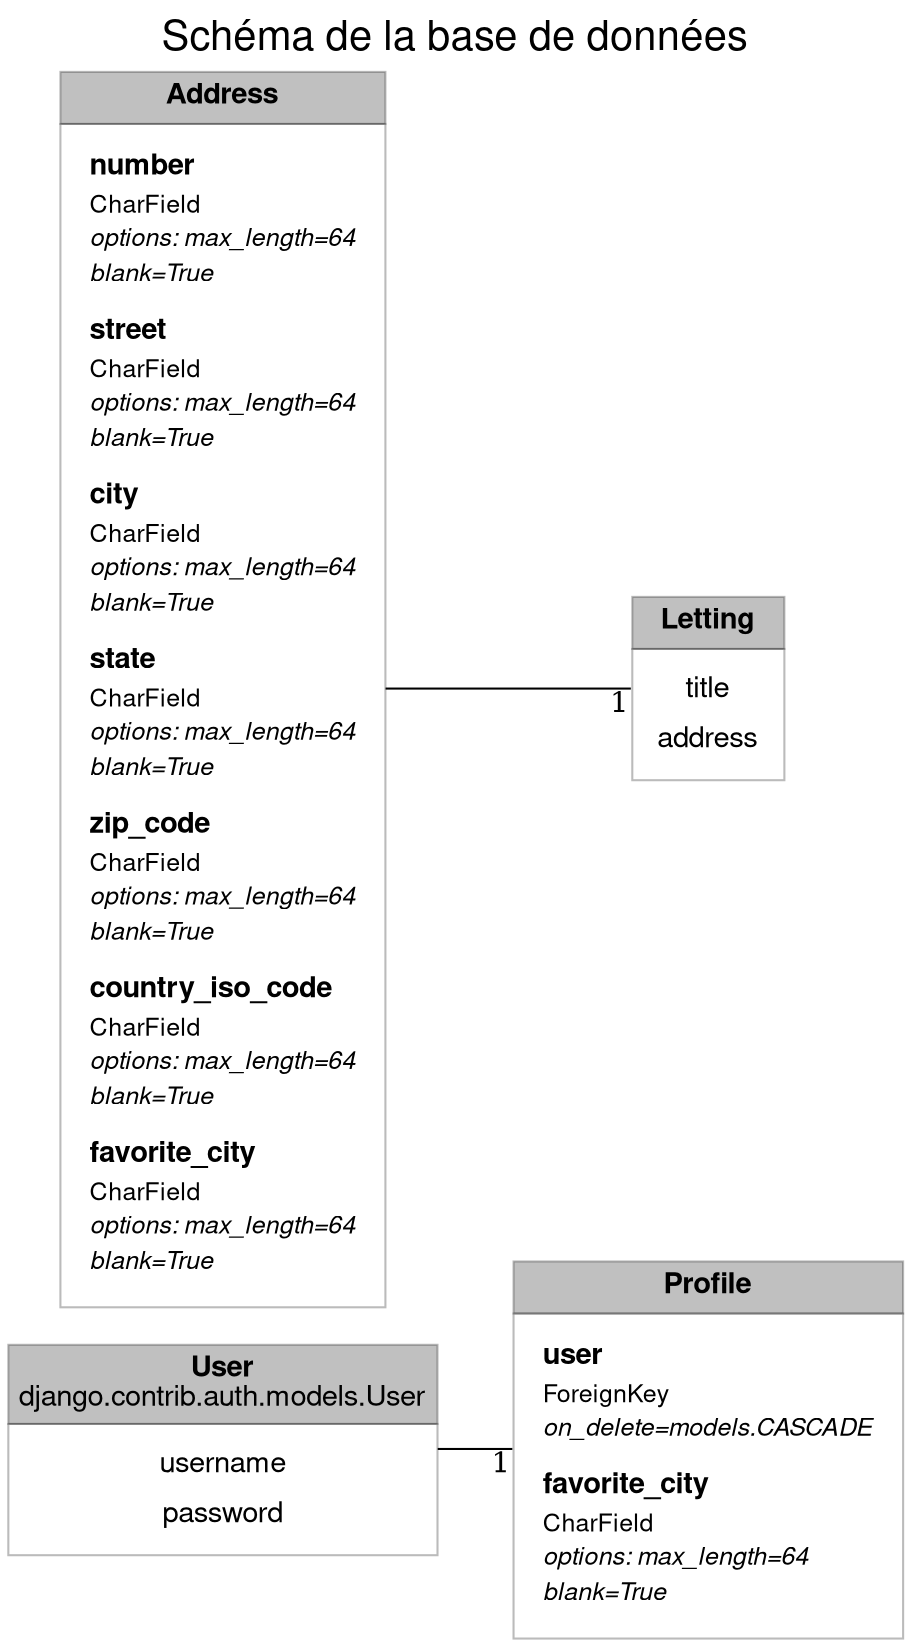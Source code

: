     digraph db_structure {
        graph [
            label = "Schéma de la base de données"
            labelloc = t
            fontname = "Helvetica, Arial, sans-serif"
            fontsize = 20
            layout = dot
            rankdir = LR
            newrank = true
        ]
        node [
            style = filled
            shape = rect
            pencolor="#00000044" // frames color
    		fontname="Helvetica,Arial,sans-serif"
    		shape=plaintext
    		margin="0"
    	]
        user [
            color="white"
            label=<<table border="0" cellborder="1" cellspacing="0" cellpadding="4">
                    <tr><td bgcolor="grey"><b>User</b><br/>django.contrib.auth.models.User</td></tr>
                    <tr><td>
                        <table border="0" cellborder="0" cellspacing="5">
                            <tr><td >username</td></tr>
                            <tr><td >password</td></tr>
                        </table>
                    </td></tr>
            </table>>
        ]
        profile [
            color="white"
            label=<<table border="0" cellborder="1" cellspacing="0" cellpadding="4">
                <tr><td bgcolor="grey"><b>Profile</b></td></tr>
                <tr><td>
                    <table border="0" cellborder="0" cellspacing="5">
                        <tr><td port="user">
                            <table border="0" cellborder="0" cellspacing="0">
                                <tr><td align="left"><b>user</b></td></tr>
                                <tr><td align="left"><font point-size="12">ForeignKey</font></td></tr>
                                <tr><td align="left"><font point-size="12"><i>on_delete=models.CASCADE</i></font></td></tr>
                            </table>
                        </td></tr>
                        <tr><td>
                            <table border="0" cellborder="0" cellspacing="0">
                                <tr><td align="left"><b>favorite_city</b></td></tr>
                                <tr><td align="left"><font point-size="12">CharField</font></td></tr>
                                <tr><td align="left"><font point-size="12"><i>options: max_length=64</i></font></td></tr>
                                <tr><td align="left"><font point-size="12"><i>blank=True</i></font></td></tr>
                            </table>
                        </td></tr>
                    </table>
                </td></tr>
            </table>>
        ]
        address [
            color="white"
            label=<<table border="0" cellborder="1" cellspacing="0" cellpadding="4">
                <tr><td bgcolor="grey"><b>Address</b></td></tr>
                <tr><td>
                    <table border="0" cellborder="0" cellspacing="5">
                        <tr><td>
                            <table border="0" cellborder="0" cellspacing="0">
                                    <tr><td align="left"><b>number</b></td></tr>
                                    <tr><td align="left"><font point-size="12">CharField</font></td></tr>
                                    <tr><td align="left"><font point-size="12"><i>options: max_length=64</i></font></td></tr>
                                    <tr><td align="left"><font point-size="12"><i>blank=True</i></font></td></tr>
                            </table>
                        </td></tr>
                        <tr><td>
                            <table border="0" cellborder="0" cellspacing="0">
                                    <tr><td align="left"><b>street</b></td></tr>
                                    <tr><td align="left"><font point-size="12">CharField</font></td></tr>
                                    <tr><td align="left"><font point-size="12"><i>options: max_length=64</i></font></td></tr>
                                    <tr><td align="left"><font point-size="12"><i>blank=True</i></font></td></tr>
                            </table>
                        </td></tr>
                        <tr><td>
                            <table border="0" cellborder="0" cellspacing="0">
                                    <tr><td align="left"><b>city</b></td></tr>
                                    <tr><td align="left"><font point-size="12">CharField</font></td></tr>
                                    <tr><td align="left"><font point-size="12"><i>options: max_length=64</i></font></td></tr>
                                    <tr><td align="left"><font point-size="12"><i>blank=True</i></font></td></tr>
                            </table>
                        </td></tr>
                        <tr><td>
                            <table border="0" cellborder="0" cellspacing="0">
                                    <tr><td align="left"><b>state</b></td></tr>
                                    <tr><td align="left"><font point-size="12">CharField</font></td></tr>
                                    <tr><td align="left"><font point-size="12"><i>options: max_length=64</i></font></td></tr>
                                    <tr><td align="left"><font point-size="12"><i>blank=True</i></font></td></tr>
                            </table>
                        </td></tr>
                        <tr><td>
                            <table border="0" cellborder="0" cellspacing="0">
                                    <tr><td align="left"><b>zip_code</b></td></tr>
                                    <tr><td align="left"><font point-size="12">CharField</font></td></tr>
                                    <tr><td align="left"><font point-size="12"><i>options: max_length=64</i></font></td></tr>
                                    <tr><td align="left"><font point-size="12"><i>blank=True</i></font></td></tr>
                            </table>
                        </td></tr>
                        <tr><td>
                            <table border="0" cellborder="0" cellspacing="0">
                                    <tr><td align="left"><b>country_iso_code</b></td></tr>
                                    <tr><td align="left"><font point-size="12">CharField</font></td></tr>
                                    <tr><td align="left"><font point-size="12"><i>options: max_length=64</i></font></td></tr>
                                    <tr><td align="left"><font point-size="12"><i>blank=True</i></font></td></tr>
                            </table>
                        </td></tr>
                        <tr><td>
                            <table border="0" cellborder="0" cellspacing="0">
                                    <tr><td align="left"><b>favorite_city</b></td></tr>
                                    <tr><td align="left"><font point-size="12">CharField</font></td></tr>
                                    <tr><td align="left"><font point-size="12"><i>options: max_length=64</i></font></td></tr>
                                    <tr><td align="left"><font point-size="12"><i>blank=True</i></font></td></tr>
                            </table>
                        </td></tr>
                    </table>
                </td></tr>
            </table>>
        ]
        letting [
            color="white"
            label=<<table border="0" cellborder="1" cellspacing="0" cellpadding="4">
                <tr><td bgcolor="grey"><b>Letting</b></td></tr>
                <tr><td>
                    <table border="0" cellborder="0" cellspacing="5">
                        <tr><td>title</td></tr>
                        <tr><td port="address">address</td></tr>
                    </table>
                </td></tr>
            </table>>
        ]
        edge [dir=forward arrowhead="none"]
        user -> profile [headlabel="1"]
        address -> letting [headlabel="1"]
    }